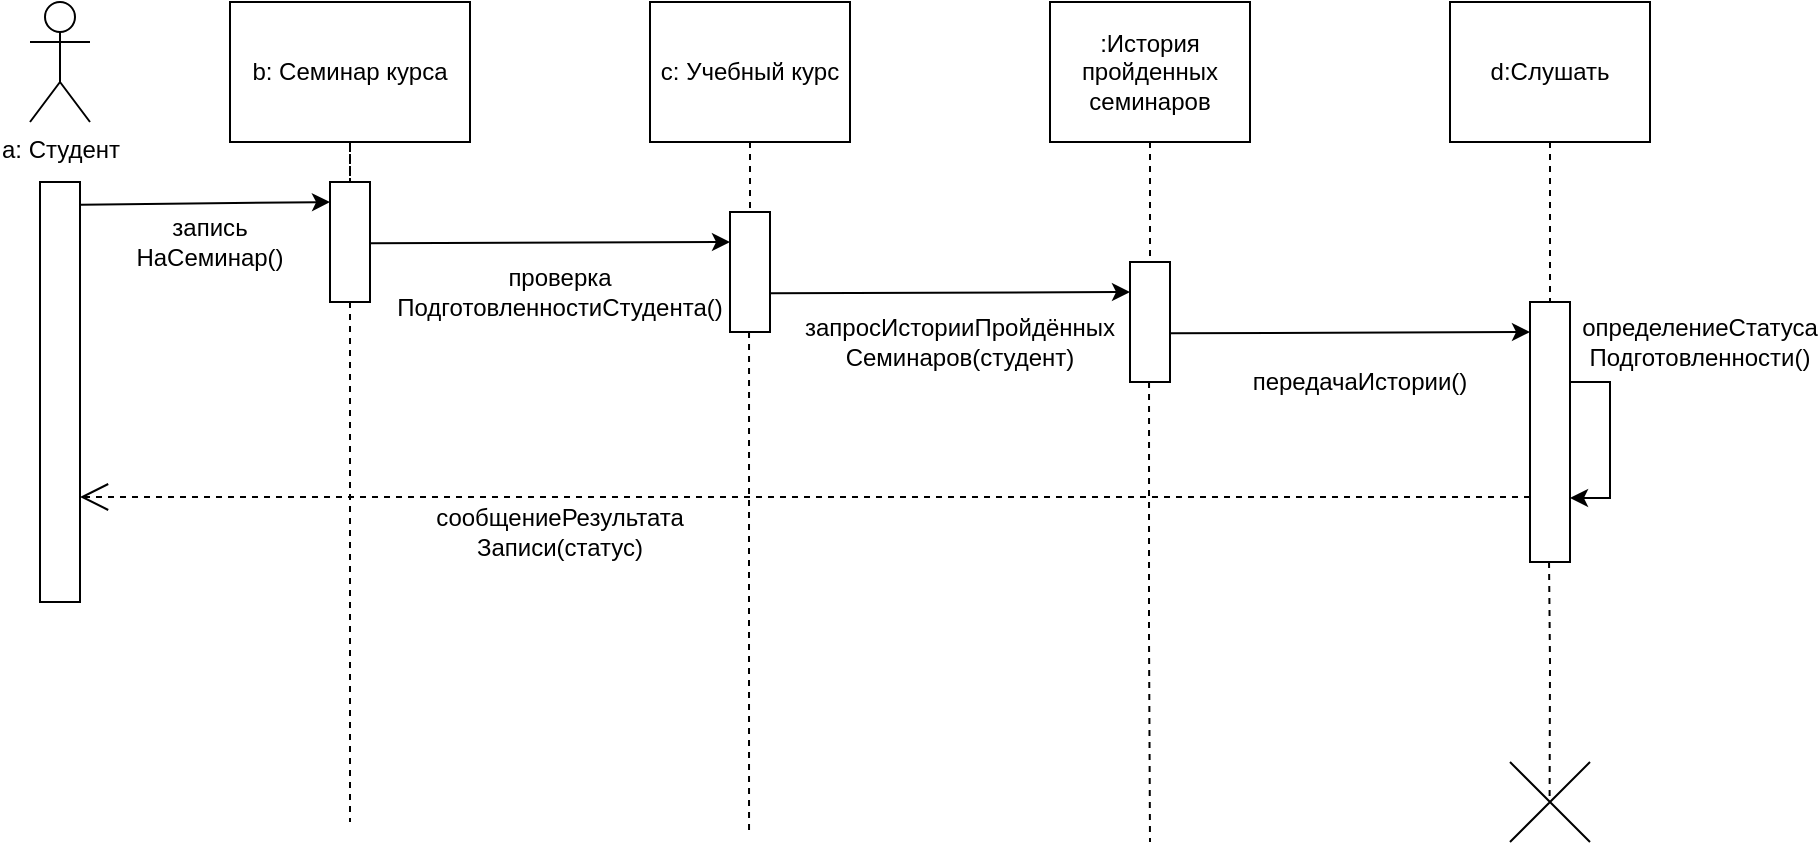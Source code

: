 <mxfile version="24.0.6" type="github">
  <diagram name="Страница — 1" id="Ydq7MF8qb2l_esp0gRKq">
    <mxGraphModel dx="1420" dy="775" grid="1" gridSize="10" guides="1" tooltips="1" connect="1" arrows="1" fold="1" page="1" pageScale="1" pageWidth="827" pageHeight="1169" math="0" shadow="0">
      <root>
        <mxCell id="0" />
        <mxCell id="1" parent="0" />
        <mxCell id="dVkk-NogbNR_9V1fUAFf-1" value="a: Студент" style="shape=umlActor;verticalLabelPosition=bottom;verticalAlign=top;html=1;outlineConnect=0;" parent="1" vertex="1">
          <mxGeometry x="130" y="200" width="30" height="60" as="geometry" />
        </mxCell>
        <mxCell id="dVkk-NogbNR_9V1fUAFf-15" value="" style="rounded=0;whiteSpace=wrap;html=1;" parent="1" vertex="1">
          <mxGeometry x="135" y="290" width="20" height="210" as="geometry" />
        </mxCell>
        <mxCell id="dVkk-NogbNR_9V1fUAFf-42" style="edgeStyle=orthogonalEdgeStyle;rounded=0;orthogonalLoop=1;jettySize=auto;html=1;dashed=1;endArrow=none;endFill=0;" parent="1" source="dVkk-NogbNR_9V1fUAFf-16" target="dVkk-NogbNR_9V1fUAFf-17" edge="1">
          <mxGeometry relative="1" as="geometry" />
        </mxCell>
        <mxCell id="dVkk-NogbNR_9V1fUAFf-16" value="b: Семинар курса" style="rounded=0;whiteSpace=wrap;html=1;" parent="1" vertex="1">
          <mxGeometry x="230" y="200" width="120" height="70" as="geometry" />
        </mxCell>
        <mxCell id="dVkk-NogbNR_9V1fUAFf-17" value="" style="rounded=0;whiteSpace=wrap;html=1;" parent="1" vertex="1">
          <mxGeometry x="280" y="290" width="20" height="60" as="geometry" />
        </mxCell>
        <mxCell id="dVkk-NogbNR_9V1fUAFf-20" value="" style="endArrow=classic;html=1;rounded=0;exitX=1.021;exitY=0.087;exitDx=0;exitDy=0;exitPerimeter=0;entryX=0;entryY=0.5;entryDx=0;entryDy=0;" parent="1" edge="1">
          <mxGeometry width="50" height="50" relative="1" as="geometry">
            <mxPoint x="155.42" y="301.32" as="sourcePoint" />
            <mxPoint x="280" y="300" as="targetPoint" />
          </mxGeometry>
        </mxCell>
        <mxCell id="dVkk-NogbNR_9V1fUAFf-22" value="запис&lt;span style=&quot;color: rgba(0, 0, 0, 0); font-family: monospace; font-size: 0px; text-align: start; text-wrap: nowrap;&quot;&gt;%3CmxGraphModel%3E%3Croot%3E%3CmxCell%20id%3D%220%22%2F%3E%3CmxCell%20id%3D%221%22%20parent%3D%220%22%2F%3E%3CmxCell%20id%3D%222%22%20value%3D%22%22%20style%3D%22rounded%3D0%3BwhiteSpace%3Dwrap%3Bhtml%3D1%3B%22%20vertex%3D%221%22%20parent%3D%221%22%3E%3CmxGeometry%20x%3D%22280%22%20y%3D%22290%22%20width%3D%2220%22%20height%3D%2260%22%20as%3D%22geometry%22%2F%3E%3C%2FmxCell%3E%3C%2Froot%3E%3C%2FmxGraphModel%3E&lt;/span&gt;ь&lt;div&gt;НаСеминар()&lt;/div&gt;" style="text;html=1;align=center;verticalAlign=middle;whiteSpace=wrap;rounded=0;" parent="1" vertex="1">
          <mxGeometry x="190" y="305" width="60" height="30" as="geometry" />
        </mxCell>
        <mxCell id="dVkk-NogbNR_9V1fUAFf-23" value="" style="endArrow=classic;html=1;rounded=0;exitX=1.021;exitY=0.087;exitDx=0;exitDy=0;exitPerimeter=0;entryX=0;entryY=0.25;entryDx=0;entryDy=0;" parent="1" target="dVkk-NogbNR_9V1fUAFf-24" edge="1">
          <mxGeometry width="50" height="50" relative="1" as="geometry">
            <mxPoint x="300.0" y="320.66" as="sourcePoint" />
            <mxPoint x="424.58" y="319.34" as="targetPoint" />
          </mxGeometry>
        </mxCell>
        <mxCell id="dVkk-NogbNR_9V1fUAFf-24" value="" style="rounded=0;whiteSpace=wrap;html=1;" parent="1" vertex="1">
          <mxGeometry x="480" y="305" width="20" height="60" as="geometry" />
        </mxCell>
        <mxCell id="dVkk-NogbNR_9V1fUAFf-25" value="проверка ПодготовленностиСтудента()" style="text;html=1;align=center;verticalAlign=middle;whiteSpace=wrap;rounded=0;" parent="1" vertex="1">
          <mxGeometry x="340" y="330" width="110" height="30" as="geometry" />
        </mxCell>
        <mxCell id="dVkk-NogbNR_9V1fUAFf-26" value="c: Учебный курс" style="rounded=0;whiteSpace=wrap;html=1;" parent="1" vertex="1">
          <mxGeometry x="440" y="200" width="100" height="70" as="geometry" />
        </mxCell>
        <mxCell id="dVkk-NogbNR_9V1fUAFf-27" value="" style="endArrow=classic;html=1;rounded=0;exitX=1.021;exitY=0.087;exitDx=0;exitDy=0;exitPerimeter=0;entryX=0;entryY=0.25;entryDx=0;entryDy=0;" parent="1" target="dVkk-NogbNR_9V1fUAFf-28" edge="1">
          <mxGeometry width="50" height="50" relative="1" as="geometry">
            <mxPoint x="500.0" y="345.66" as="sourcePoint" />
            <mxPoint x="624.58" y="344.34" as="targetPoint" />
          </mxGeometry>
        </mxCell>
        <mxCell id="dVkk-NogbNR_9V1fUAFf-28" value="" style="rounded=0;whiteSpace=wrap;html=1;" parent="1" vertex="1">
          <mxGeometry x="680" y="330" width="20" height="60" as="geometry" />
        </mxCell>
        <mxCell id="dVkk-NogbNR_9V1fUAFf-29" value="запросИсторииПройдённых&lt;div&gt;Семинаров(студент)&lt;/div&gt;" style="text;html=1;align=center;verticalAlign=middle;whiteSpace=wrap;rounded=0;" parent="1" vertex="1">
          <mxGeometry x="540" y="355" width="110" height="30" as="geometry" />
        </mxCell>
        <mxCell id="dVkk-NogbNR_9V1fUAFf-30" value=":История пройденных семинаров" style="rounded=0;whiteSpace=wrap;html=1;" parent="1" vertex="1">
          <mxGeometry x="640" y="200" width="100" height="70" as="geometry" />
        </mxCell>
        <mxCell id="dVkk-NogbNR_9V1fUAFf-31" value="d:Слушать" style="rounded=0;whiteSpace=wrap;html=1;" parent="1" vertex="1">
          <mxGeometry x="840" y="200" width="100" height="70" as="geometry" />
        </mxCell>
        <mxCell id="dVkk-NogbNR_9V1fUAFf-32" value="" style="rounded=0;whiteSpace=wrap;html=1;" parent="1" vertex="1">
          <mxGeometry x="880" y="350" width="20" height="130" as="geometry" />
        </mxCell>
        <mxCell id="dVkk-NogbNR_9V1fUAFf-33" value="" style="endArrow=classic;html=1;rounded=0;exitX=1.021;exitY=0.087;exitDx=0;exitDy=0;exitPerimeter=0;entryX=0;entryY=0.25;entryDx=0;entryDy=0;" parent="1" edge="1">
          <mxGeometry width="50" height="50" relative="1" as="geometry">
            <mxPoint x="700.0" y="365.66" as="sourcePoint" />
            <mxPoint x="880" y="365" as="targetPoint" />
          </mxGeometry>
        </mxCell>
        <mxCell id="dVkk-NogbNR_9V1fUAFf-34" value="передачаИстории()" style="text;html=1;align=center;verticalAlign=middle;whiteSpace=wrap;rounded=0;" parent="1" vertex="1">
          <mxGeometry x="740" y="375" width="110" height="30" as="geometry" />
        </mxCell>
        <mxCell id="dVkk-NogbNR_9V1fUAFf-35" value="" style="endArrow=classic;html=1;rounded=0;entryX=1;entryY=0.75;entryDx=0;entryDy=0;edgeStyle=orthogonalEdgeStyle;" parent="1" target="dVkk-NogbNR_9V1fUAFf-32" edge="1">
          <mxGeometry width="50" height="50" relative="1" as="geometry">
            <mxPoint x="900" y="390" as="sourcePoint" />
            <mxPoint x="1080" y="375" as="targetPoint" />
            <Array as="points">
              <mxPoint x="920" y="390" />
              <mxPoint x="920" y="448" />
              <mxPoint x="900" y="448" />
            </Array>
          </mxGeometry>
        </mxCell>
        <mxCell id="dVkk-NogbNR_9V1fUAFf-36" value="определениеСтатуса&lt;div&gt;Подготовленности()&lt;/div&gt;" style="text;html=1;align=center;verticalAlign=middle;whiteSpace=wrap;rounded=0;" parent="1" vertex="1">
          <mxGeometry x="910" y="355" width="110" height="30" as="geometry" />
        </mxCell>
        <mxCell id="dVkk-NogbNR_9V1fUAFf-38" value="" style="endArrow=open;endSize=12;dashed=1;html=1;rounded=0;exitX=0;exitY=0.75;exitDx=0;exitDy=0;entryX=1;entryY=0.75;entryDx=0;entryDy=0;" parent="1" source="dVkk-NogbNR_9V1fUAFf-32" target="dVkk-NogbNR_9V1fUAFf-15" edge="1">
          <mxGeometry width="160" relative="1" as="geometry">
            <mxPoint x="540" y="510" as="sourcePoint" />
            <mxPoint x="160" y="450" as="targetPoint" />
          </mxGeometry>
        </mxCell>
        <mxCell id="dVkk-NogbNR_9V1fUAFf-39" value="сообщениеРезультата&lt;div&gt;Записи(статус)&lt;/div&gt;" style="text;html=1;align=center;verticalAlign=middle;whiteSpace=wrap;rounded=0;" parent="1" vertex="1">
          <mxGeometry x="365" y="450" width="60" height="30" as="geometry" />
        </mxCell>
        <mxCell id="dVkk-NogbNR_9V1fUAFf-43" style="edgeStyle=orthogonalEdgeStyle;rounded=0;orthogonalLoop=1;jettySize=auto;html=1;dashed=1;endArrow=none;endFill=0;exitX=0.5;exitY=1;exitDx=0;exitDy=0;" parent="1" source="dVkk-NogbNR_9V1fUAFf-17" edge="1">
          <mxGeometry relative="1" as="geometry">
            <mxPoint x="289.52" y="365" as="sourcePoint" />
            <mxPoint x="290" y="610" as="targetPoint" />
            <Array as="points">
              <mxPoint x="290" y="475" />
            </Array>
          </mxGeometry>
        </mxCell>
        <mxCell id="dVkk-NogbNR_9V1fUAFf-44" style="edgeStyle=orthogonalEdgeStyle;rounded=0;orthogonalLoop=1;jettySize=auto;html=1;dashed=1;endArrow=none;endFill=0;exitX=0.5;exitY=1;exitDx=0;exitDy=0;" parent="1" edge="1">
          <mxGeometry relative="1" as="geometry">
            <mxPoint x="489.52" y="365" as="sourcePoint" />
            <mxPoint x="489.52" y="615" as="targetPoint" />
            <Array as="points">
              <mxPoint x="489.52" y="490" />
            </Array>
          </mxGeometry>
        </mxCell>
        <mxCell id="dVkk-NogbNR_9V1fUAFf-45" style="edgeStyle=orthogonalEdgeStyle;rounded=0;orthogonalLoop=1;jettySize=auto;html=1;dashed=1;endArrow=none;endFill=0;exitX=0.5;exitY=1;exitDx=0;exitDy=0;" parent="1" edge="1">
          <mxGeometry relative="1" as="geometry">
            <mxPoint x="689.52" y="390" as="sourcePoint" />
            <mxPoint x="690" y="620" as="targetPoint" />
            <Array as="points">
              <mxPoint x="689.52" y="515" />
            </Array>
          </mxGeometry>
        </mxCell>
        <mxCell id="dVkk-NogbNR_9V1fUAFf-46" style="edgeStyle=orthogonalEdgeStyle;rounded=0;orthogonalLoop=1;jettySize=auto;html=1;dashed=1;endArrow=none;endFill=0;exitX=0.5;exitY=1;exitDx=0;exitDy=0;entryX=0.495;entryY=0.489;entryDx=0;entryDy=0;entryPerimeter=0;" parent="1" edge="1" target="hE04_kzime83C1SbN2uj-2">
          <mxGeometry relative="1" as="geometry">
            <mxPoint x="889.52" y="480" as="sourcePoint" />
            <mxPoint x="890" y="550" as="targetPoint" />
            <Array as="points" />
          </mxGeometry>
        </mxCell>
        <mxCell id="dVkk-NogbNR_9V1fUAFf-48" style="edgeStyle=orthogonalEdgeStyle;rounded=0;orthogonalLoop=1;jettySize=auto;html=1;dashed=1;endArrow=none;endFill=0;exitX=0.5;exitY=1;exitDx=0;exitDy=0;entryX=0.5;entryY=0;entryDx=0;entryDy=0;" parent="1" source="dVkk-NogbNR_9V1fUAFf-26" target="dVkk-NogbNR_9V1fUAFf-24" edge="1">
          <mxGeometry relative="1" as="geometry">
            <mxPoint x="420" y="270" as="sourcePoint" />
            <mxPoint x="300" y="300" as="targetPoint" />
            <Array as="points">
              <mxPoint x="490" y="290" />
              <mxPoint x="490" y="290" />
            </Array>
          </mxGeometry>
        </mxCell>
        <mxCell id="dVkk-NogbNR_9V1fUAFf-49" style="edgeStyle=orthogonalEdgeStyle;rounded=0;orthogonalLoop=1;jettySize=auto;html=1;dashed=1;endArrow=none;endFill=0;fontStyle=1" parent="1" edge="1">
          <mxGeometry relative="1" as="geometry">
            <mxPoint x="690" y="270" as="sourcePoint" />
            <mxPoint x="690" y="330" as="targetPoint" />
          </mxGeometry>
        </mxCell>
        <mxCell id="dVkk-NogbNR_9V1fUAFf-50" style="edgeStyle=orthogonalEdgeStyle;rounded=0;orthogonalLoop=1;jettySize=auto;html=1;dashed=1;endArrow=none;endFill=0;fontStyle=1;entryX=0.5;entryY=0;entryDx=0;entryDy=0;exitX=0.5;exitY=1;exitDx=0;exitDy=0;" parent="1" source="dVkk-NogbNR_9V1fUAFf-31" target="dVkk-NogbNR_9V1fUAFf-32" edge="1">
          <mxGeometry relative="1" as="geometry">
            <mxPoint x="700" y="280" as="sourcePoint" />
            <mxPoint x="700" y="340" as="targetPoint" />
          </mxGeometry>
        </mxCell>
        <mxCell id="hE04_kzime83C1SbN2uj-2" value="" style="shape=mxgraph.sysml.x;" vertex="1" parent="1">
          <mxGeometry x="870" y="580" width="40" height="40" as="geometry" />
        </mxCell>
      </root>
    </mxGraphModel>
  </diagram>
</mxfile>
